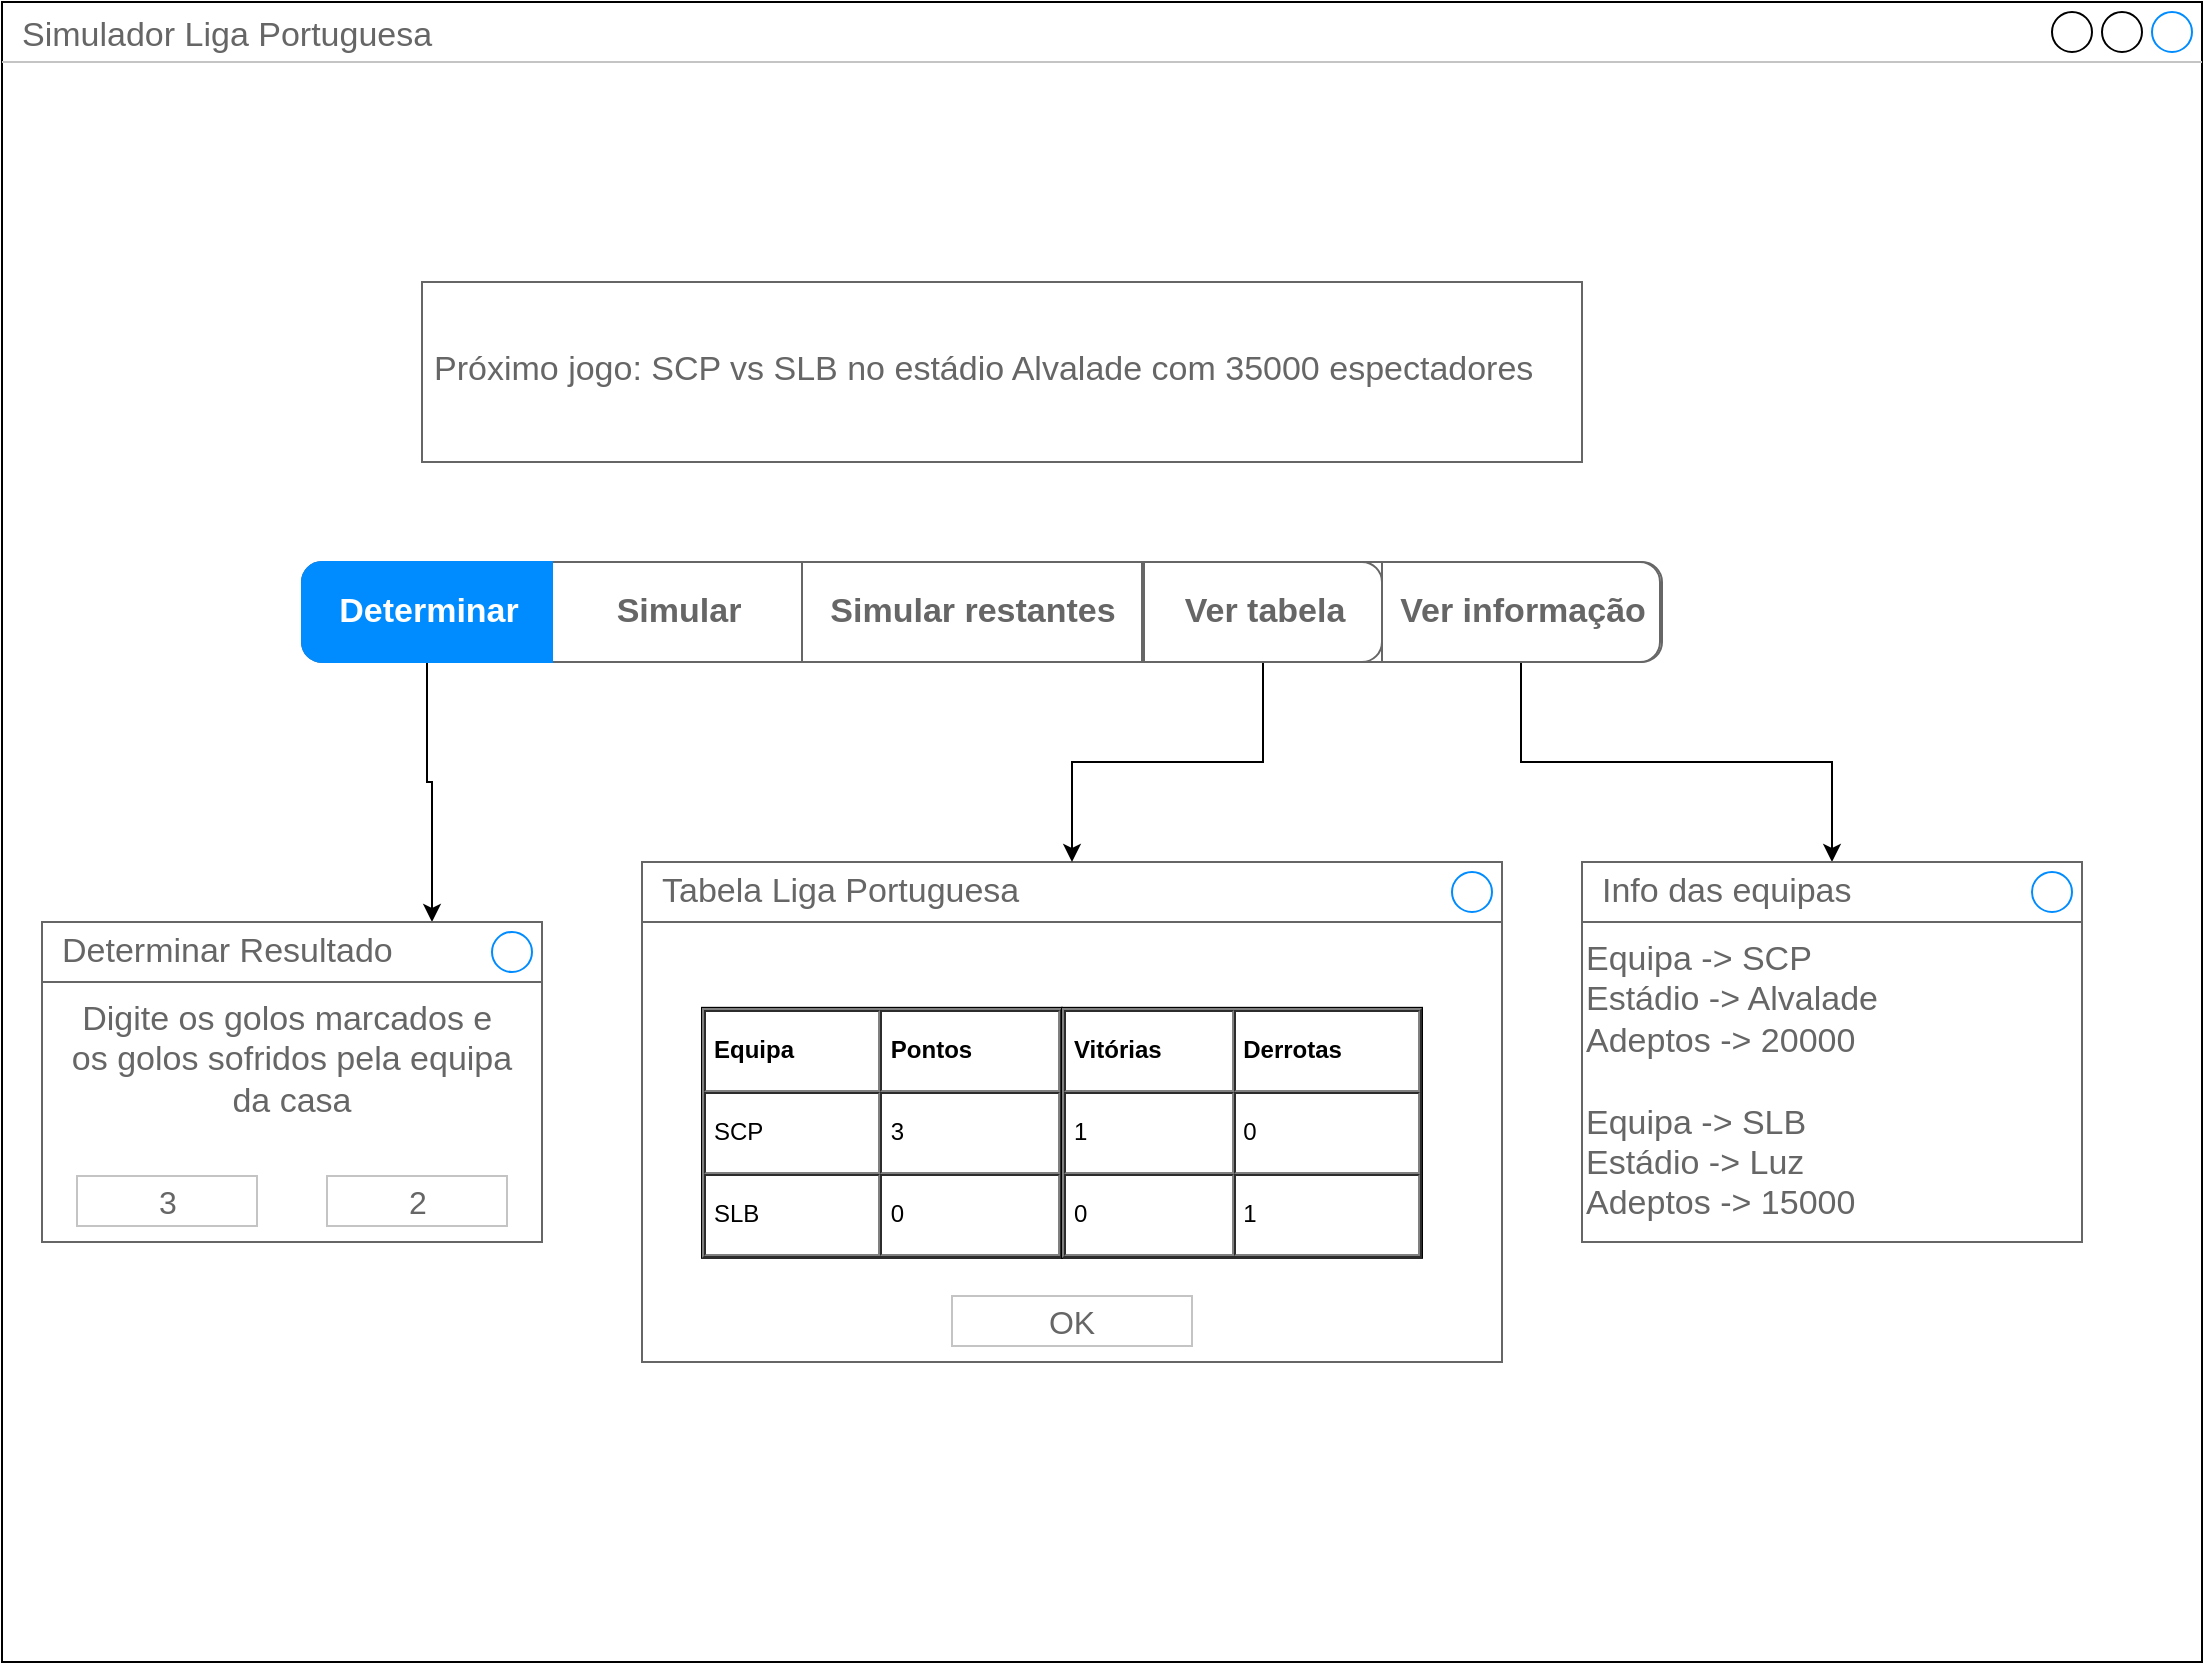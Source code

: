 <mxfile version="19.0.0" type="device"><diagram name="Page-1" id="03018318-947c-dd8e-b7a3-06fadd420f32"><mxGraphModel dx="1662" dy="1612" grid="1" gridSize="10" guides="1" tooltips="1" connect="1" arrows="1" fold="1" page="1" pageScale="1" pageWidth="1100" pageHeight="850" background="none" math="0" shadow="0"><root><mxCell id="0"/><mxCell id="1" parent="0"/><mxCell id="D4bHskDldFRqYiLK9JNq-2" value="Simulador Liga Portuguesa" style="strokeWidth=1;shadow=0;dashed=0;align=center;html=1;shape=mxgraph.mockup.containers.window;align=left;verticalAlign=top;spacingLeft=8;strokeColor2=#008cff;strokeColor3=#c4c4c4;fontColor=#666666;mainText=;fontSize=17;labelBackgroundColor=none;" vertex="1" parent="1"><mxGeometry x="10" y="-750" width="1100" height="830" as="geometry"/></mxCell><mxCell id="D4bHskDldFRqYiLK9JNq-45" value="" style="strokeWidth=1;shadow=0;dashed=0;align=center;html=1;shape=mxgraph.mockup.containers.rrect;rSize=0;strokeColor=#666666;fontColor=#666666;fontSize=17;verticalAlign=top;whiteSpace=wrap;fillColor=#ffffff;spacingTop=32;" vertex="1" parent="1"><mxGeometry x="330" y="-320" width="430" height="250" as="geometry"/></mxCell><mxCell id="D4bHskDldFRqYiLK9JNq-46" value="Tabela Liga Portuguesa" style="strokeWidth=1;shadow=0;dashed=0;align=center;html=1;shape=mxgraph.mockup.containers.rrect;rSize=0;fontSize=17;fontColor=#666666;strokeColor=#666666;align=left;spacingLeft=8;fillColor=#ffffff;resizeWidth=1;" vertex="1" parent="D4bHskDldFRqYiLK9JNq-45"><mxGeometry width="430" height="30" relative="1" as="geometry"/></mxCell><mxCell id="D4bHskDldFRqYiLK9JNq-47" value="" style="shape=ellipse;strokeColor=#008cff;resizable=0;fillColor=none;html=1;" vertex="1" parent="D4bHskDldFRqYiLK9JNq-46"><mxGeometry x="1" y="0.5" width="20" height="20" relative="1" as="geometry"><mxPoint x="-25" y="-10" as="offset"/></mxGeometry></mxCell><mxCell id="D4bHskDldFRqYiLK9JNq-48" value="OK" style="strokeWidth=1;shadow=0;dashed=0;align=center;html=1;shape=mxgraph.mockup.containers.rrect;rSize=0;fontSize=16;fontColor=#666666;strokeColor=#c4c4c4;resizable=0;whiteSpace=wrap;fillColor=#ffffff;" vertex="1" parent="D4bHskDldFRqYiLK9JNq-45"><mxGeometry x="0.5" y="1" width="120" height="25" relative="1" as="geometry"><mxPoint x="-60" y="-33" as="offset"/></mxGeometry></mxCell><mxCell id="D4bHskDldFRqYiLK9JNq-43" value="" style="group" vertex="1" connectable="0" parent="D4bHskDldFRqYiLK9JNq-45"><mxGeometry x="30" y="72.917" width="360" height="145.833" as="geometry"/></mxCell><mxCell id="D4bHskDldFRqYiLK9JNq-41" value="&lt;table cellpadding=&quot;4&quot; cellspacing=&quot;0&quot; border=&quot;1&quot; style=&quot;font-size:1em;width:100%;height:100%;&quot;&gt;&lt;tbody&gt;&lt;tr&gt;&lt;th&gt;Equipa&lt;/th&gt;&lt;th&gt;Pontos&lt;/th&gt;&lt;/tr&gt;&lt;tr&gt;&lt;td&gt;SCP&lt;/td&gt;&lt;td&gt;3&lt;/td&gt;&lt;/tr&gt;&lt;tr&gt;&lt;td&gt;SLB&lt;/td&gt;&lt;td&gt;0&lt;/td&gt;&lt;/tr&gt;&lt;/tbody&gt;&lt;/table&gt; " style="verticalAlign=top;align=left;overflow=fill;fontSize=12;fontFamily=Helvetica;html=1" vertex="1" parent="D4bHskDldFRqYiLK9JNq-43"><mxGeometry width="180" height="125.0" as="geometry"/></mxCell><mxCell id="D4bHskDldFRqYiLK9JNq-42" value="&lt;table cellpadding=&quot;4&quot; cellspacing=&quot;0&quot; border=&quot;1&quot; style=&quot;font-size:1em;width:100%;height:100%;&quot;&gt;&lt;tbody&gt;&lt;tr&gt;&lt;th&gt;Vitórias&lt;/th&gt;&lt;th&gt;Derrotas&lt;/th&gt;&lt;/tr&gt;&lt;tr&gt;&lt;td&gt;1&lt;/td&gt;&lt;td&gt;0&lt;/td&gt;&lt;/tr&gt;&lt;tr&gt;&lt;td&gt;0&lt;/td&gt;&lt;td&gt;1&lt;/td&gt;&lt;/tr&gt;&lt;/tbody&gt;&lt;/table&gt; " style="verticalAlign=top;align=left;overflow=fill;fontSize=12;fontFamily=Helvetica;html=1" vertex="1" parent="D4bHskDldFRqYiLK9JNq-43"><mxGeometry x="180" width="180" height="125.0" as="geometry"/></mxCell><mxCell id="D4bHskDldFRqYiLK9JNq-8" value="" style="strokeWidth=1;shadow=0;dashed=0;align=center;html=1;shape=mxgraph.mockup.rrect;rSize=10;fillColor=#ffffff;strokeColor=#666666;" vertex="1" parent="1"><mxGeometry x="160" y="-470" width="680" height="50" as="geometry"/></mxCell><mxCell id="D4bHskDldFRqYiLK9JNq-9" value="Simular" style="strokeColor=inherit;fillColor=inherit;gradientColor=inherit;strokeWidth=1;shadow=0;dashed=0;align=center;html=1;shape=mxgraph.mockup.rrect;rSize=0;fontSize=17;fontColor=#666666;fontStyle=1;resizeHeight=1;" vertex="1" parent="D4bHskDldFRqYiLK9JNq-8"><mxGeometry width="125" height="50" relative="1" as="geometry"><mxPoint x="125" as="offset"/></mxGeometry></mxCell><mxCell id="D4bHskDldFRqYiLK9JNq-40" style="edgeStyle=orthogonalEdgeStyle;rounded=0;orthogonalLoop=1;jettySize=auto;html=1;" edge="1" parent="D4bHskDldFRqYiLK9JNq-8" source="D4bHskDldFRqYiLK9JNq-25" target="D4bHskDldFRqYiLK9JNq-35"><mxGeometry relative="1" as="geometry"/></mxCell><mxCell id="D4bHskDldFRqYiLK9JNq-49" style="edgeStyle=orthogonalEdgeStyle;rounded=0;orthogonalLoop=1;jettySize=auto;html=1;" edge="1" parent="D4bHskDldFRqYiLK9JNq-8" source="D4bHskDldFRqYiLK9JNq-11" target="D4bHskDldFRqYiLK9JNq-46"><mxGeometry relative="1" as="geometry"/></mxCell><mxCell id="D4bHskDldFRqYiLK9JNq-34" style="edgeStyle=orthogonalEdgeStyle;rounded=0;orthogonalLoop=1;jettySize=auto;html=1;" edge="1" parent="D4bHskDldFRqYiLK9JNq-8" source="D4bHskDldFRqYiLK9JNq-12" target="D4bHskDldFRqYiLK9JNq-29"><mxGeometry relative="1" as="geometry"><Array as="points"><mxPoint x="63" y="110"/><mxPoint x="65" y="110"/></Array></mxGeometry></mxCell><mxCell id="D4bHskDldFRqYiLK9JNq-10" value="Simular restantes" style="strokeColor=inherit;fillColor=inherit;gradientColor=inherit;strokeWidth=1;shadow=0;dashed=0;align=center;html=1;shape=mxgraph.mockup.rrect;rSize=0;fontSize=17;fontColor=#666666;fontStyle=1;resizeHeight=1;" vertex="1" parent="D4bHskDldFRqYiLK9JNq-8"><mxGeometry width="170" height="50" relative="1" as="geometry"><mxPoint x="250" as="offset"/></mxGeometry></mxCell><mxCell id="D4bHskDldFRqYiLK9JNq-11" value="Ver tabela" style="strokeColor=inherit;fillColor=inherit;gradientColor=inherit;strokeWidth=1;shadow=0;dashed=0;align=center;html=1;shape=mxgraph.mockup.rightButton;rSize=10;fontSize=17;fontColor=#666666;fontStyle=1;resizeHeight=1;" vertex="1" parent="D4bHskDldFRqYiLK9JNq-8"><mxGeometry x="1" width="119" height="50" relative="1" as="geometry"><mxPoint x="-259" as="offset"/></mxGeometry></mxCell><mxCell id="D4bHskDldFRqYiLK9JNq-12" value="Determinar" style="strokeWidth=1;shadow=0;dashed=0;align=center;html=1;shape=mxgraph.mockup.leftButton;rSize=10;fontSize=17;fontColor=#ffffff;fontStyle=1;fillColor=#008cff;strokeColor=#008cff;resizeHeight=1;" vertex="1" parent="D4bHskDldFRqYiLK9JNq-8"><mxGeometry width="125" height="50" relative="1" as="geometry"/></mxCell><mxCell id="D4bHskDldFRqYiLK9JNq-25" value="Ver informação" style="strokeColor=inherit;fillColor=inherit;gradientColor=inherit;strokeWidth=1;shadow=0;dashed=0;align=center;html=1;shape=mxgraph.mockup.rightButton;rSize=10;fontSize=17;fontColor=#666666;fontStyle=1;resizeHeight=1;" vertex="1" parent="D4bHskDldFRqYiLK9JNq-8"><mxGeometry x="1" width="139" height="50" relative="1" as="geometry"><mxPoint x="-140" as="offset"/></mxGeometry></mxCell><mxCell id="D4bHskDldFRqYiLK9JNq-28" value="Próximo jogo: SCP vs SLB no estádio Alvalade com 35000 espectadores" style="strokeWidth=1;shadow=0;dashed=0;align=center;html=1;shape=mxgraph.mockup.text.textBox;fontColor=#666666;align=left;fontSize=17;spacingLeft=4;spacingTop=-3;strokeColor=#666666;mainText=" vertex="1" parent="1"><mxGeometry x="220" y="-610" width="580" height="90" as="geometry"/></mxCell><mxCell id="D4bHskDldFRqYiLK9JNq-29" value="Digite os golos marcados e&amp;nbsp;&lt;br&gt;os golos sofridos pela equipa&lt;br&gt;da casa" style="strokeWidth=1;shadow=0;dashed=0;align=center;html=1;shape=mxgraph.mockup.containers.rrect;rSize=0;strokeColor=#666666;fontColor=#666666;fontSize=17;verticalAlign=top;whiteSpace=wrap;fillColor=#ffffff;spacingTop=32;" vertex="1" parent="1"><mxGeometry x="30" y="-290" width="250" height="160" as="geometry"/></mxCell><mxCell id="D4bHskDldFRqYiLK9JNq-30" value="Determinar Resultado" style="strokeWidth=1;shadow=0;dashed=0;align=center;html=1;shape=mxgraph.mockup.containers.rrect;rSize=0;fontSize=17;fontColor=#666666;strokeColor=#666666;align=left;spacingLeft=8;fillColor=none;resizeWidth=1;" vertex="1" parent="D4bHskDldFRqYiLK9JNq-29"><mxGeometry width="250" height="30" relative="1" as="geometry"/></mxCell><mxCell id="D4bHskDldFRqYiLK9JNq-31" value="" style="shape=ellipse;strokeColor=#008cff;resizable=0;fillColor=none;html=1;" vertex="1" parent="D4bHskDldFRqYiLK9JNq-30"><mxGeometry x="1" y="0.5" width="20" height="20" relative="1" as="geometry"><mxPoint x="-25" y="-10" as="offset"/></mxGeometry></mxCell><mxCell id="D4bHskDldFRqYiLK9JNq-32" value="3" style="strokeWidth=1;shadow=0;dashed=0;align=center;html=1;shape=mxgraph.mockup.containers.rrect;rSize=0;fontSize=16;fontColor=#666666;strokeColor=#c4c4c4;whiteSpace=wrap;fillColor=none;" vertex="1" parent="D4bHskDldFRqYiLK9JNq-29"><mxGeometry x="0.25" y="1" width="90" height="25" relative="1" as="geometry"><mxPoint x="-45" y="-33" as="offset"/></mxGeometry></mxCell><mxCell id="D4bHskDldFRqYiLK9JNq-33" value="2" style="strokeWidth=1;shadow=0;dashed=0;align=center;html=1;shape=mxgraph.mockup.containers.rrect;rSize=0;fontSize=16;fontColor=#666666;strokeColor=#c4c4c4;whiteSpace=wrap;fillColor=none;" vertex="1" parent="D4bHskDldFRqYiLK9JNq-29"><mxGeometry x="0.75" y="1" width="90" height="25" relative="1" as="geometry"><mxPoint x="-45" y="-33" as="offset"/></mxGeometry></mxCell><mxCell id="D4bHskDldFRqYiLK9JNq-35" value="&lt;div style=&quot;&quot;&gt;&lt;span style=&quot;background-color: initial;&quot;&gt;Equipa -&amp;gt; SCP&lt;/span&gt;&lt;/div&gt;&lt;div style=&quot;&quot;&gt;&lt;span style=&quot;background-color: initial;&quot;&gt;Estádio -&amp;gt; Alvalade&lt;/span&gt;&lt;/div&gt;&lt;div style=&quot;&quot;&gt;&lt;span style=&quot;background-color: initial;&quot;&gt;Adeptos -&amp;gt; 20000&lt;/span&gt;&lt;/div&gt;&lt;div style=&quot;&quot;&gt;&lt;span style=&quot;background-color: initial;&quot;&gt;&lt;br&gt;&lt;/span&gt;&lt;/div&gt;&lt;div style=&quot;&quot;&gt;&lt;span style=&quot;background-color: initial;&quot;&gt;Equipa -&amp;gt; SLB&lt;/span&gt;&lt;/div&gt;&lt;div style=&quot;&quot;&gt;&lt;span style=&quot;background-color: initial;&quot;&gt;Estádio -&amp;gt; Luz&lt;/span&gt;&lt;/div&gt;&lt;div style=&quot;&quot;&gt;&lt;span style=&quot;background-color: initial;&quot;&gt;Adeptos -&amp;gt; 15000&lt;/span&gt;&lt;/div&gt;" style="strokeWidth=1;shadow=0;dashed=0;align=left;html=1;shape=mxgraph.mockup.containers.rrect;rSize=0;strokeColor=#666666;fontColor=#666666;fontSize=17;verticalAlign=top;whiteSpace=wrap;fillColor=#ffffff;spacingTop=32;" vertex="1" parent="1"><mxGeometry x="800" y="-320" width="250" height="190" as="geometry"/></mxCell><mxCell id="D4bHskDldFRqYiLK9JNq-36" value="Info das equipas" style="strokeWidth=1;shadow=0;dashed=0;align=center;html=1;shape=mxgraph.mockup.containers.rrect;rSize=0;fontSize=17;fontColor=#666666;strokeColor=#666666;align=left;spacingLeft=8;fillColor=none;resizeWidth=1;" vertex="1" parent="D4bHskDldFRqYiLK9JNq-35"><mxGeometry width="250" height="30" relative="1" as="geometry"/></mxCell><mxCell id="D4bHskDldFRqYiLK9JNq-37" value="" style="shape=ellipse;strokeColor=#008cff;resizable=0;fillColor=none;html=1;" vertex="1" parent="D4bHskDldFRqYiLK9JNq-36"><mxGeometry x="1" y="0.5" width="20" height="20" relative="1" as="geometry"><mxPoint x="-25" y="-10" as="offset"/></mxGeometry></mxCell></root></mxGraphModel></diagram></mxfile>